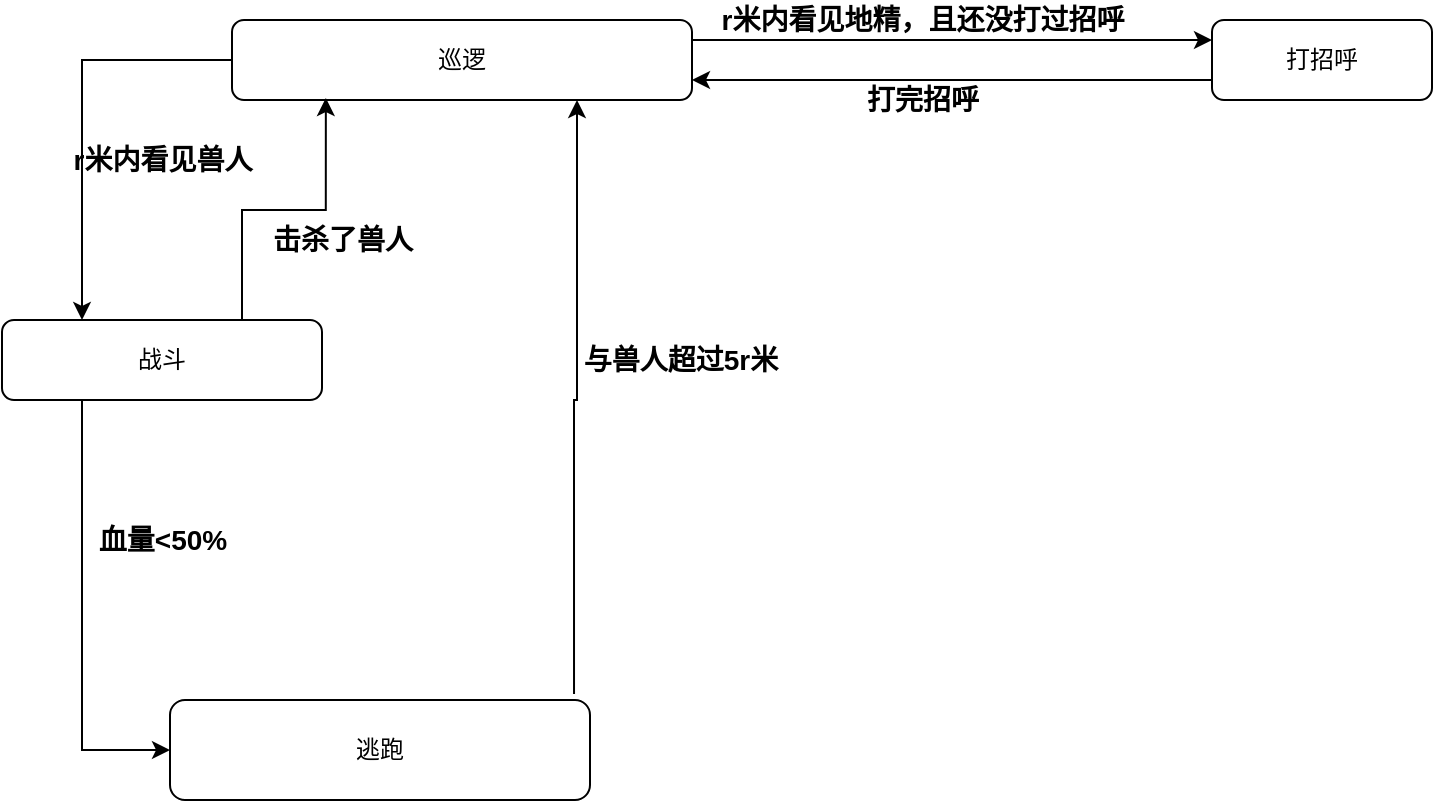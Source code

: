 <mxfile version="15.8.7" type="device"><diagram id="NVXSverLbe4IMVI6WVFA" name="第 1 页"><mxGraphModel dx="1422" dy="865" grid="1" gridSize="10" guides="1" tooltips="1" connect="1" arrows="1" fold="1" page="1" pageScale="1" pageWidth="827" pageHeight="1169" math="0" shadow="0"><root><mxCell id="0"/><mxCell id="1" parent="0"/><mxCell id="Mgi4bcIov80ejvLpOHrs-9" style="edgeStyle=orthogonalEdgeStyle;rounded=0;orthogonalLoop=1;jettySize=auto;html=1;exitX=1;exitY=0.25;exitDx=0;exitDy=0;entryX=0;entryY=0.25;entryDx=0;entryDy=0;" edge="1" parent="1" source="Mgi4bcIov80ejvLpOHrs-1" target="Mgi4bcIov80ejvLpOHrs-2"><mxGeometry relative="1" as="geometry"/></mxCell><mxCell id="Mgi4bcIov80ejvLpOHrs-22" style="edgeStyle=orthogonalEdgeStyle;rounded=0;orthogonalLoop=1;jettySize=auto;html=1;exitX=0;exitY=0.5;exitDx=0;exitDy=0;entryX=0.25;entryY=0;entryDx=0;entryDy=0;fontSize=14;" edge="1" parent="1" source="Mgi4bcIov80ejvLpOHrs-1" target="Mgi4bcIov80ejvLpOHrs-4"><mxGeometry relative="1" as="geometry"/></mxCell><mxCell id="Mgi4bcIov80ejvLpOHrs-1" value="巡逻" style="rounded=1;whiteSpace=wrap;html=1;" vertex="1" parent="1"><mxGeometry x="190" y="230" width="230" height="40" as="geometry"/></mxCell><mxCell id="Mgi4bcIov80ejvLpOHrs-17" style="edgeStyle=orthogonalEdgeStyle;rounded=0;orthogonalLoop=1;jettySize=auto;html=1;exitX=0;exitY=0.75;exitDx=0;exitDy=0;entryX=1;entryY=0.75;entryDx=0;entryDy=0;fontSize=14;" edge="1" parent="1" source="Mgi4bcIov80ejvLpOHrs-2" target="Mgi4bcIov80ejvLpOHrs-1"><mxGeometry relative="1" as="geometry"/></mxCell><mxCell id="Mgi4bcIov80ejvLpOHrs-2" value="打招呼" style="rounded=1;whiteSpace=wrap;html=1;" vertex="1" parent="1"><mxGeometry x="680" y="230" width="110" height="40" as="geometry"/></mxCell><mxCell id="Mgi4bcIov80ejvLpOHrs-24" style="edgeStyle=orthogonalEdgeStyle;rounded=0;orthogonalLoop=1;jettySize=auto;html=1;entryX=0.75;entryY=1;entryDx=0;entryDy=0;fontSize=14;exitX=0.962;exitY=-0.06;exitDx=0;exitDy=0;exitPerimeter=0;" edge="1" parent="1" source="Mgi4bcIov80ejvLpOHrs-3" target="Mgi4bcIov80ejvLpOHrs-1"><mxGeometry relative="1" as="geometry"/></mxCell><mxCell id="Mgi4bcIov80ejvLpOHrs-3" value="逃跑" style="rounded=1;whiteSpace=wrap;html=1;" vertex="1" parent="1"><mxGeometry x="159" y="570" width="210" height="50" as="geometry"/></mxCell><mxCell id="Mgi4bcIov80ejvLpOHrs-10" value="r米内看见地精，且还没打过招呼" style="text;strokeColor=none;fillColor=none;html=1;fontSize=14;fontStyle=1;verticalAlign=middle;align=center;" vertex="1" parent="1"><mxGeometry x="490" y="220" width="90" height="20" as="geometry"/></mxCell><mxCell id="Mgi4bcIov80ejvLpOHrs-12" value="r米内看见兽人" style="text;strokeColor=none;fillColor=none;html=1;fontSize=14;fontStyle=1;verticalAlign=middle;align=center;" vertex="1" parent="1"><mxGeometry x="110" y="290" width="90" height="20" as="geometry"/></mxCell><mxCell id="Mgi4bcIov80ejvLpOHrs-14" value="血量&amp;lt;50%" style="text;strokeColor=none;fillColor=none;html=1;fontSize=14;fontStyle=1;verticalAlign=middle;align=center;" vertex="1" parent="1"><mxGeometry x="110" y="480" width="90" height="20" as="geometry"/></mxCell><mxCell id="Mgi4bcIov80ejvLpOHrs-16" value="与兽人超过5r米" style="text;strokeColor=none;fillColor=none;html=1;fontSize=14;fontStyle=1;verticalAlign=middle;align=center;" vertex="1" parent="1"><mxGeometry x="369" y="390" width="90" height="20" as="geometry"/></mxCell><mxCell id="Mgi4bcIov80ejvLpOHrs-18" value="打完招呼" style="text;strokeColor=none;fillColor=none;html=1;fontSize=14;fontStyle=1;verticalAlign=middle;align=center;" vertex="1" parent="1"><mxGeometry x="490" y="260" width="90" height="20" as="geometry"/></mxCell><mxCell id="Mgi4bcIov80ejvLpOHrs-23" style="edgeStyle=orthogonalEdgeStyle;rounded=0;orthogonalLoop=1;jettySize=auto;html=1;exitX=0.25;exitY=1;exitDx=0;exitDy=0;entryX=0;entryY=0.5;entryDx=0;entryDy=0;fontSize=14;" edge="1" parent="1" source="Mgi4bcIov80ejvLpOHrs-4" target="Mgi4bcIov80ejvLpOHrs-3"><mxGeometry relative="1" as="geometry"/></mxCell><mxCell id="Mgi4bcIov80ejvLpOHrs-25" style="edgeStyle=orthogonalEdgeStyle;rounded=0;orthogonalLoop=1;jettySize=auto;html=1;exitX=0.75;exitY=0;exitDx=0;exitDy=0;entryX=0.204;entryY=0.975;entryDx=0;entryDy=0;entryPerimeter=0;fontSize=14;" edge="1" parent="1" source="Mgi4bcIov80ejvLpOHrs-4" target="Mgi4bcIov80ejvLpOHrs-1"><mxGeometry relative="1" as="geometry"/></mxCell><mxCell id="Mgi4bcIov80ejvLpOHrs-4" value="战斗" style="rounded=1;whiteSpace=wrap;html=1;" vertex="1" parent="1"><mxGeometry x="75" y="380" width="160" height="40" as="geometry"/></mxCell><mxCell id="Mgi4bcIov80ejvLpOHrs-26" value="击杀了兽人" style="text;strokeColor=none;fillColor=none;html=1;fontSize=14;fontStyle=1;verticalAlign=middle;align=center;" vertex="1" parent="1"><mxGeometry x="200" y="330" width="90" height="20" as="geometry"/></mxCell></root></mxGraphModel></diagram></mxfile>